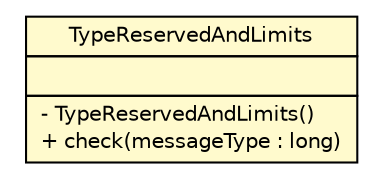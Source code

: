 #!/usr/local/bin/dot
#
# Class diagram 
# Generated by UMLGraph version R5_6 (http://www.umlgraph.org/)
#

digraph G {
	edge [fontname="Helvetica",fontsize=10,labelfontname="Helvetica",labelfontsize=10];
	node [fontname="Helvetica",fontsize=10,shape=plaintext];
	nodesep=0.25;
	ranksep=0.5;
	// org.ietf.nea.pt.validate.rules.TypeReservedAndLimits
	c172957 [label=<<table title="org.ietf.nea.pt.validate.rules.TypeReservedAndLimits" border="0" cellborder="1" cellspacing="0" cellpadding="2" port="p" bgcolor="lemonChiffon" href="./TypeReservedAndLimits.html">
		<tr><td><table border="0" cellspacing="0" cellpadding="1">
<tr><td align="center" balign="center"> TypeReservedAndLimits </td></tr>
		</table></td></tr>
		<tr><td><table border="0" cellspacing="0" cellpadding="1">
<tr><td align="left" balign="left">  </td></tr>
		</table></td></tr>
		<tr><td><table border="0" cellspacing="0" cellpadding="1">
<tr><td align="left" balign="left"> - TypeReservedAndLimits() </td></tr>
<tr><td align="left" balign="left"> + check(messageType : long) </td></tr>
		</table></td></tr>
		</table>>, URL="./TypeReservedAndLimits.html", fontname="Helvetica", fontcolor="black", fontsize=10.0];
}

